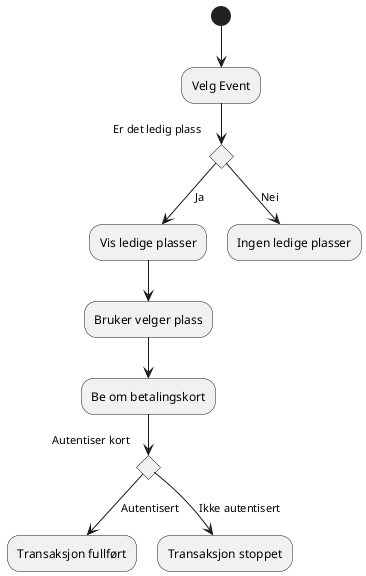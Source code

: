 @startuml
(*)  --> "Velg Event"
If "Er det ledig plass" then
--> [Ja] "Vis ledige plasser"
--> "Bruker velger plass"
--> "Be om betalingskort"
If "Autentiser kort" then
--> [Autentisert] "Transaksjon fullført"
else
--> [Ikke autentisert] "Transaksjon stoppet"
Endif
else
--> [Nei] "Ingen ledige plasser"
Endif
@enduml